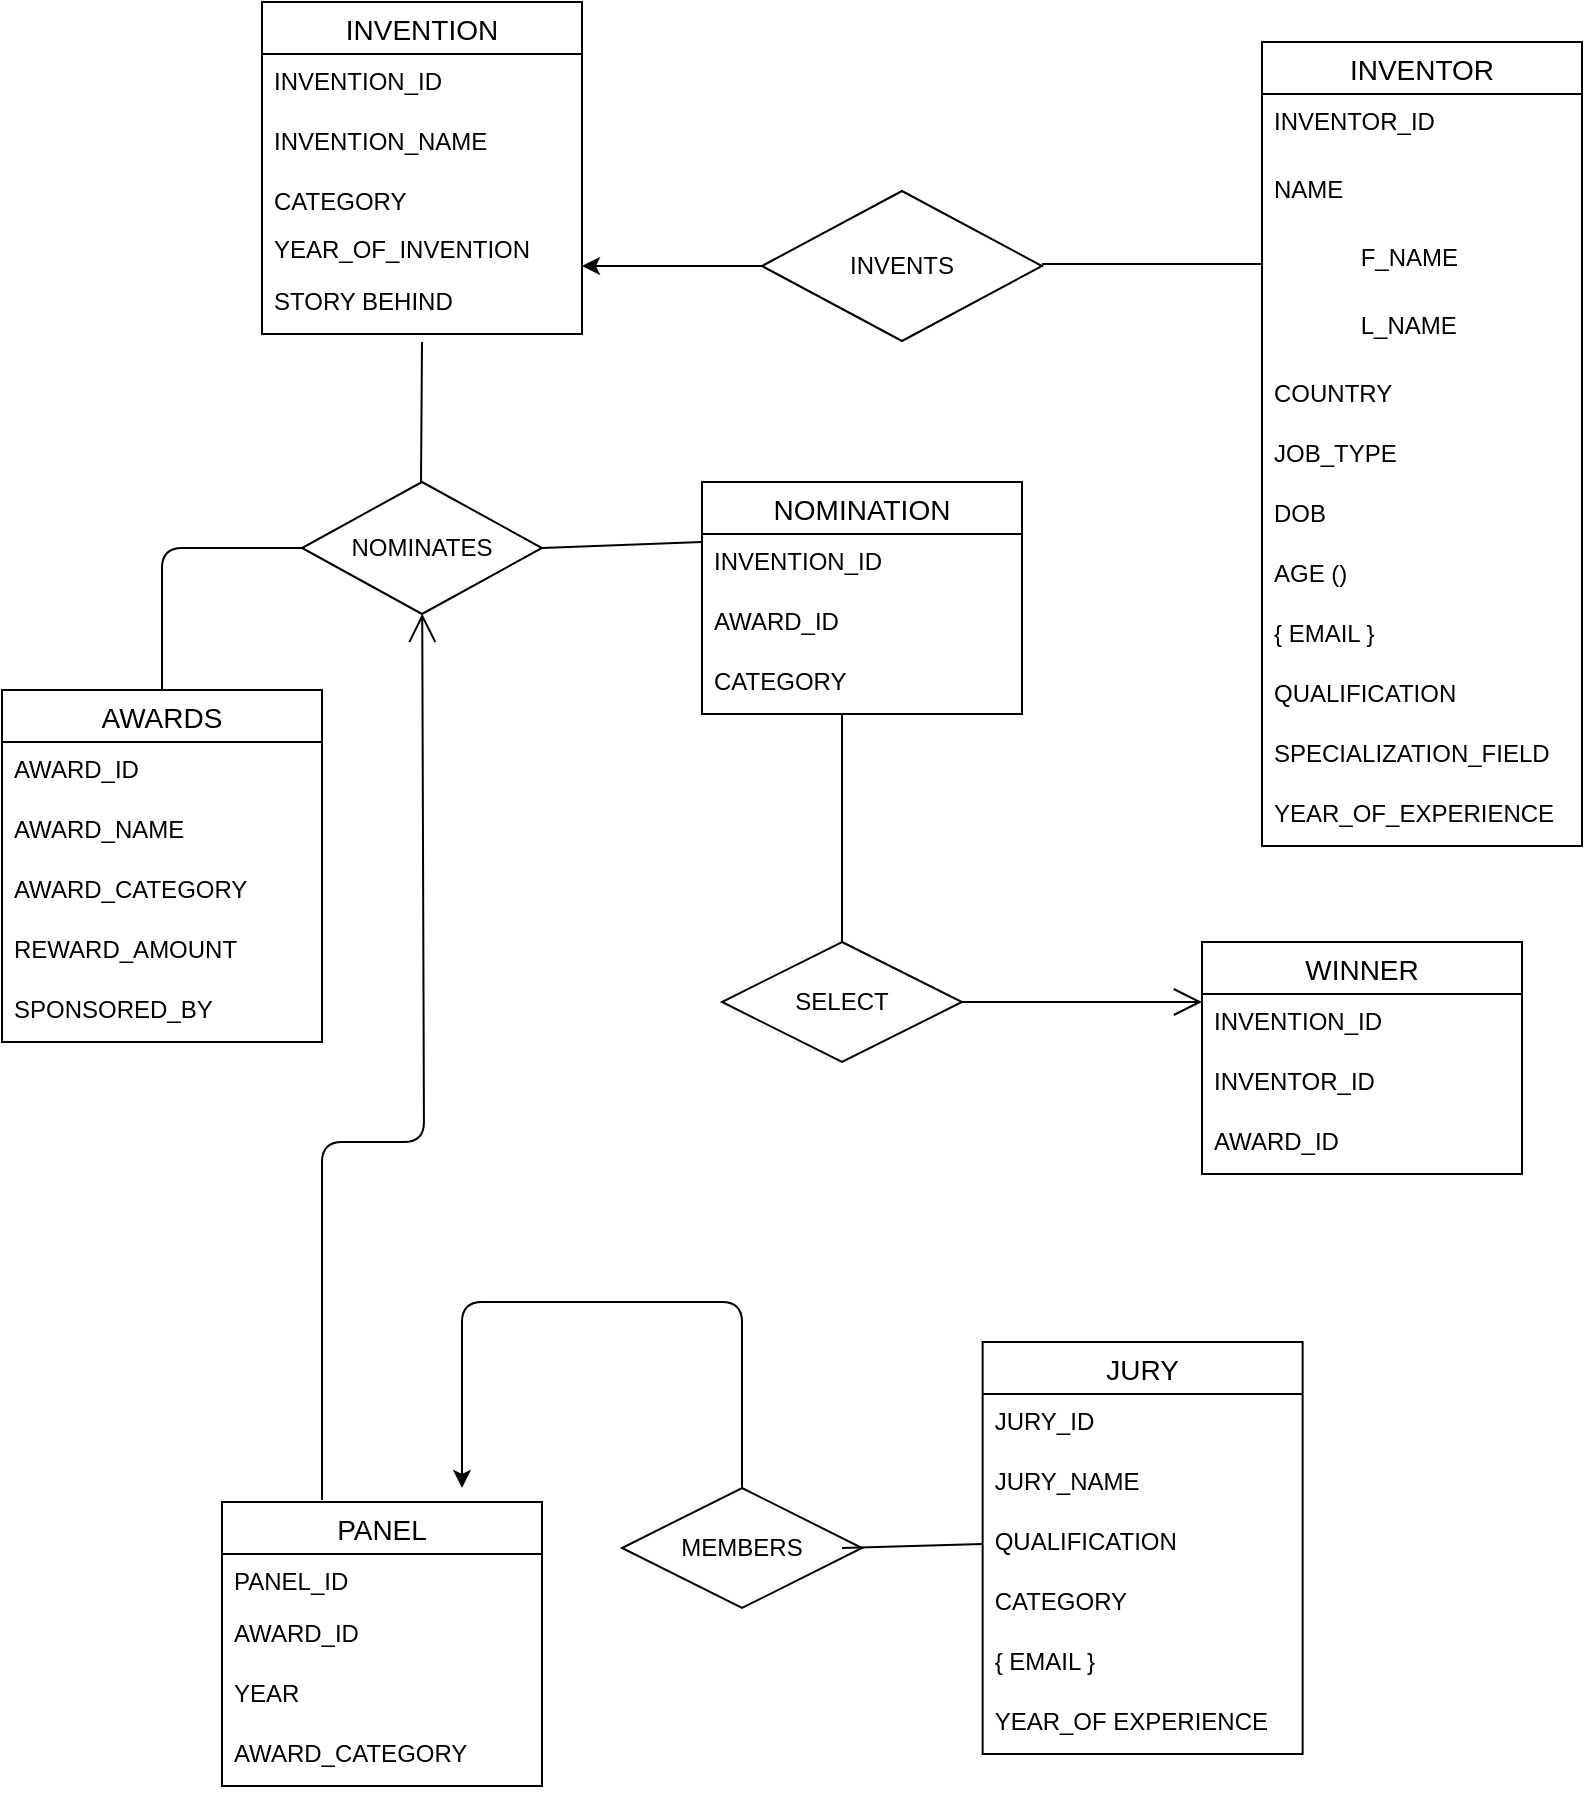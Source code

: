 <mxfile version="13.8.5" type="device"><diagram id="R2lEEEUBdFMjLlhIrx00" name="Page-1"><mxGraphModel dx="1730" dy="913" grid="1" gridSize="10" guides="1" tooltips="1" connect="1" arrows="1" fold="1" page="1" pageScale="1" pageWidth="850" pageHeight="1100" math="0" shadow="0" extFonts="Permanent Marker^https://fonts.googleapis.com/css?family=Permanent+Marker"><root><mxCell id="0"/><mxCell id="1" parent="0"/><mxCell id="_vW4q5VdoQdfVzFPZtJQ-1" style="edgeStyle=orthogonalEdgeStyle;rounded=0;orthogonalLoop=1;jettySize=auto;html=1;" edge="1" parent="1" source="_vW4q5VdoQdfVzFPZtJQ-2"><mxGeometry relative="1" as="geometry"><mxPoint x="510" y="762" as="targetPoint"/></mxGeometry></mxCell><mxCell id="_vW4q5VdoQdfVzFPZtJQ-2" value="INVENTS" style="shape=rhombus;perimeter=rhombusPerimeter;whiteSpace=wrap;html=1;align=center;" vertex="1" parent="1"><mxGeometry x="600" y="724.5" width="140" height="75" as="geometry"/></mxCell><mxCell id="_vW4q5VdoQdfVzFPZtJQ-3" value="" style="endArrow=none;html=1;entryX=0;entryY=0.5;entryDx=0;entryDy=0;" edge="1" parent="1" target="_vW4q5VdoQdfVzFPZtJQ-16"><mxGeometry width="50" height="50" relative="1" as="geometry"><mxPoint x="740" y="761" as="sourcePoint"/><mxPoint x="846" y="762" as="targetPoint"/></mxGeometry></mxCell><mxCell id="_vW4q5VdoQdfVzFPZtJQ-4" value="NOMINATES" style="shape=rhombus;perimeter=rhombusPerimeter;whiteSpace=wrap;html=1;align=center;" vertex="1" parent="1"><mxGeometry x="370" y="870" width="120" height="66" as="geometry"/></mxCell><mxCell id="_vW4q5VdoQdfVzFPZtJQ-5" value="" style="endArrow=none;html=1;" edge="1" parent="1"><mxGeometry width="50" height="50" relative="1" as="geometry"><mxPoint x="429.5" y="870" as="sourcePoint"/><mxPoint x="430" y="800" as="targetPoint"/></mxGeometry></mxCell><mxCell id="_vW4q5VdoQdfVzFPZtJQ-6" value="" style="endArrow=none;html=1;exitX=0.5;exitY=0;exitDx=0;exitDy=0;entryX=0;entryY=0.5;entryDx=0;entryDy=0;" edge="1" parent="1" source="_vW4q5VdoQdfVzFPZtJQ-26" target="_vW4q5VdoQdfVzFPZtJQ-4"><mxGeometry width="50" height="50" relative="1" as="geometry"><mxPoint x="380" y="986" as="sourcePoint"/><mxPoint x="430" y="936" as="targetPoint"/><Array as="points"><mxPoint x="300" y="903"/></Array></mxGeometry></mxCell><mxCell id="_vW4q5VdoQdfVzFPZtJQ-7" value="INVENTION" style="swimlane;fontStyle=0;childLayout=stackLayout;horizontal=1;startSize=26;horizontalStack=0;resizeParent=1;resizeParentMax=0;resizeLast=0;collapsible=1;marginBottom=0;align=center;fontSize=14;" vertex="1" parent="1"><mxGeometry x="350" y="630" width="160" height="166" as="geometry"/></mxCell><mxCell id="_vW4q5VdoQdfVzFPZtJQ-8" value="INVENTION_ID&#10;&#10;" style="text;strokeColor=none;fillColor=none;spacingLeft=4;spacingRight=4;overflow=hidden;rotatable=0;points=[[0,0.5],[1,0.5]];portConstraint=eastwest;fontSize=12;" vertex="1" parent="_vW4q5VdoQdfVzFPZtJQ-7"><mxGeometry y="26" width="160" height="30" as="geometry"/></mxCell><mxCell id="_vW4q5VdoQdfVzFPZtJQ-9" value="INVENTION_NAME" style="text;strokeColor=none;fillColor=none;spacingLeft=4;spacingRight=4;overflow=hidden;rotatable=0;points=[[0,0.5],[1,0.5]];portConstraint=eastwest;fontSize=12;" vertex="1" parent="_vW4q5VdoQdfVzFPZtJQ-7"><mxGeometry y="56" width="160" height="30" as="geometry"/></mxCell><mxCell id="_vW4q5VdoQdfVzFPZtJQ-10" value="CATEGORY" style="text;strokeColor=none;fillColor=none;spacingLeft=4;spacingRight=4;overflow=hidden;rotatable=0;points=[[0,0.5],[1,0.5]];portConstraint=eastwest;fontSize=12;" vertex="1" parent="_vW4q5VdoQdfVzFPZtJQ-7"><mxGeometry y="86" width="160" height="24" as="geometry"/></mxCell><mxCell id="_vW4q5VdoQdfVzFPZtJQ-11" value="YEAR_OF_INVENTION" style="text;strokeColor=none;fillColor=none;spacingLeft=4;spacingRight=4;overflow=hidden;rotatable=0;points=[[0,0.5],[1,0.5]];portConstraint=eastwest;fontSize=12;" vertex="1" parent="_vW4q5VdoQdfVzFPZtJQ-7"><mxGeometry y="110" width="160" height="26" as="geometry"/></mxCell><mxCell id="_vW4q5VdoQdfVzFPZtJQ-12" value="STORY BEHIND" style="text;strokeColor=none;fillColor=none;spacingLeft=4;spacingRight=4;overflow=hidden;rotatable=0;points=[[0,0.5],[1,0.5]];portConstraint=eastwest;fontSize=12;" vertex="1" parent="_vW4q5VdoQdfVzFPZtJQ-7"><mxGeometry y="136" width="160" height="30" as="geometry"/></mxCell><mxCell id="_vW4q5VdoQdfVzFPZtJQ-13" value="INVENTOR" style="swimlane;fontStyle=0;childLayout=stackLayout;horizontal=1;startSize=26;horizontalStack=0;resizeParent=1;resizeParentMax=0;resizeLast=0;collapsible=1;marginBottom=0;align=center;fontSize=14;" vertex="1" parent="1"><mxGeometry x="850" y="650" width="160" height="402" as="geometry"/></mxCell><mxCell id="_vW4q5VdoQdfVzFPZtJQ-14" value="INVENTOR_ID" style="text;strokeColor=none;fillColor=none;spacingLeft=4;spacingRight=4;overflow=hidden;rotatable=0;points=[[0,0.5],[1,0.5]];portConstraint=eastwest;fontSize=12;" vertex="1" parent="_vW4q5VdoQdfVzFPZtJQ-13"><mxGeometry y="26" width="160" height="34" as="geometry"/></mxCell><mxCell id="_vW4q5VdoQdfVzFPZtJQ-15" value="NAME" style="text;strokeColor=none;fillColor=none;spacingLeft=4;spacingRight=4;overflow=hidden;rotatable=0;points=[[0,0.5],[1,0.5]];portConstraint=eastwest;fontSize=12;" vertex="1" parent="_vW4q5VdoQdfVzFPZtJQ-13"><mxGeometry y="60" width="160" height="34" as="geometry"/></mxCell><mxCell id="_vW4q5VdoQdfVzFPZtJQ-16" value="             F_NAME" style="text;strokeColor=none;fillColor=none;spacingLeft=4;spacingRight=4;overflow=hidden;rotatable=0;points=[[0,0.5],[1,0.5]];portConstraint=eastwest;fontSize=12;" vertex="1" parent="_vW4q5VdoQdfVzFPZtJQ-13"><mxGeometry y="94" width="160" height="34" as="geometry"/></mxCell><mxCell id="_vW4q5VdoQdfVzFPZtJQ-17" value="             L_NAME" style="text;strokeColor=none;fillColor=none;spacingLeft=4;spacingRight=4;overflow=hidden;rotatable=0;points=[[0,0.5],[1,0.5]];portConstraint=eastwest;fontSize=12;" vertex="1" parent="_vW4q5VdoQdfVzFPZtJQ-13"><mxGeometry y="128" width="160" height="34" as="geometry"/></mxCell><mxCell id="_vW4q5VdoQdfVzFPZtJQ-18" value="COUNTRY" style="text;strokeColor=none;fillColor=none;spacingLeft=4;spacingRight=4;overflow=hidden;rotatable=0;points=[[0,0.5],[1,0.5]];portConstraint=eastwest;fontSize=12;" vertex="1" parent="_vW4q5VdoQdfVzFPZtJQ-13"><mxGeometry y="162" width="160" height="30" as="geometry"/></mxCell><mxCell id="_vW4q5VdoQdfVzFPZtJQ-19" value="JOB_TYPE" style="text;strokeColor=none;fillColor=none;spacingLeft=4;spacingRight=4;overflow=hidden;rotatable=0;points=[[0,0.5],[1,0.5]];portConstraint=eastwest;fontSize=12;" vertex="1" parent="_vW4q5VdoQdfVzFPZtJQ-13"><mxGeometry y="192" width="160" height="30" as="geometry"/></mxCell><mxCell id="_vW4q5VdoQdfVzFPZtJQ-20" value="DOB" style="text;strokeColor=none;fillColor=none;spacingLeft=4;spacingRight=4;overflow=hidden;rotatable=0;points=[[0,0.5],[1,0.5]];portConstraint=eastwest;fontSize=12;" vertex="1" parent="_vW4q5VdoQdfVzFPZtJQ-13"><mxGeometry y="222" width="160" height="30" as="geometry"/></mxCell><mxCell id="_vW4q5VdoQdfVzFPZtJQ-21" value="AGE ()" style="text;strokeColor=none;fillColor=none;spacingLeft=4;spacingRight=4;overflow=hidden;rotatable=0;points=[[0,0.5],[1,0.5]];portConstraint=eastwest;fontSize=12;" vertex="1" parent="_vW4q5VdoQdfVzFPZtJQ-13"><mxGeometry y="252" width="160" height="30" as="geometry"/></mxCell><mxCell id="_vW4q5VdoQdfVzFPZtJQ-22" value="{ EMAIL }" style="text;strokeColor=none;fillColor=none;spacingLeft=4;spacingRight=4;overflow=hidden;rotatable=0;points=[[0,0.5],[1,0.5]];portConstraint=eastwest;fontSize=12;" vertex="1" parent="_vW4q5VdoQdfVzFPZtJQ-13"><mxGeometry y="282" width="160" height="30" as="geometry"/></mxCell><mxCell id="_vW4q5VdoQdfVzFPZtJQ-23" value="QUALIFICATION" style="text;strokeColor=none;fillColor=none;spacingLeft=4;spacingRight=4;overflow=hidden;rotatable=0;points=[[0,0.5],[1,0.5]];portConstraint=eastwest;fontSize=12;" vertex="1" parent="_vW4q5VdoQdfVzFPZtJQ-13"><mxGeometry y="312" width="160" height="30" as="geometry"/></mxCell><mxCell id="_vW4q5VdoQdfVzFPZtJQ-24" value="SPECIALIZATION_FIELD" style="text;strokeColor=none;fillColor=none;spacingLeft=4;spacingRight=4;overflow=hidden;rotatable=0;points=[[0,0.5],[1,0.5]];portConstraint=eastwest;fontSize=12;" vertex="1" parent="_vW4q5VdoQdfVzFPZtJQ-13"><mxGeometry y="342" width="160" height="30" as="geometry"/></mxCell><mxCell id="_vW4q5VdoQdfVzFPZtJQ-25" value="YEAR_OF_EXPERIENCE" style="text;strokeColor=none;fillColor=none;spacingLeft=4;spacingRight=4;overflow=hidden;rotatable=0;points=[[0,0.5],[1,0.5]];portConstraint=eastwest;fontSize=12;" vertex="1" parent="_vW4q5VdoQdfVzFPZtJQ-13"><mxGeometry y="372" width="160" height="30" as="geometry"/></mxCell><mxCell id="_vW4q5VdoQdfVzFPZtJQ-26" value="AWARDS" style="swimlane;fontStyle=0;childLayout=stackLayout;horizontal=1;startSize=26;horizontalStack=0;resizeParent=1;resizeParentMax=0;resizeLast=0;collapsible=1;marginBottom=0;align=center;fontSize=14;" vertex="1" parent="1"><mxGeometry x="220" y="974" width="160" height="176" as="geometry"/></mxCell><mxCell id="_vW4q5VdoQdfVzFPZtJQ-27" value="AWARD_ID" style="text;strokeColor=none;fillColor=none;spacingLeft=4;spacingRight=4;overflow=hidden;rotatable=0;points=[[0,0.5],[1,0.5]];portConstraint=eastwest;fontSize=12;" vertex="1" parent="_vW4q5VdoQdfVzFPZtJQ-26"><mxGeometry y="26" width="160" height="30" as="geometry"/></mxCell><mxCell id="_vW4q5VdoQdfVzFPZtJQ-28" value="AWARD_NAME" style="text;strokeColor=none;fillColor=none;spacingLeft=4;spacingRight=4;overflow=hidden;rotatable=0;points=[[0,0.5],[1,0.5]];portConstraint=eastwest;fontSize=12;" vertex="1" parent="_vW4q5VdoQdfVzFPZtJQ-26"><mxGeometry y="56" width="160" height="30" as="geometry"/></mxCell><mxCell id="_vW4q5VdoQdfVzFPZtJQ-29" value="AWARD_CATEGORY" style="text;strokeColor=none;fillColor=none;spacingLeft=4;spacingRight=4;overflow=hidden;rotatable=0;points=[[0,0.5],[1,0.5]];portConstraint=eastwest;fontSize=12;" vertex="1" parent="_vW4q5VdoQdfVzFPZtJQ-26"><mxGeometry y="86" width="160" height="30" as="geometry"/></mxCell><mxCell id="_vW4q5VdoQdfVzFPZtJQ-30" value="REWARD_AMOUNT" style="text;strokeColor=none;fillColor=none;spacingLeft=4;spacingRight=4;overflow=hidden;rotatable=0;points=[[0,0.5],[1,0.5]];portConstraint=eastwest;fontSize=12;" vertex="1" parent="_vW4q5VdoQdfVzFPZtJQ-26"><mxGeometry y="116" width="160" height="30" as="geometry"/></mxCell><mxCell id="_vW4q5VdoQdfVzFPZtJQ-31" value="SPONSORED_BY" style="text;strokeColor=none;fillColor=none;spacingLeft=4;spacingRight=4;overflow=hidden;rotatable=0;points=[[0,0.5],[1,0.5]];portConstraint=eastwest;fontSize=12;" vertex="1" parent="_vW4q5VdoQdfVzFPZtJQ-26"><mxGeometry y="146" width="160" height="30" as="geometry"/></mxCell><mxCell id="_vW4q5VdoQdfVzFPZtJQ-32" value="JURY" style="swimlane;fontStyle=0;childLayout=stackLayout;horizontal=1;startSize=26;horizontalStack=0;resizeParent=1;resizeParentMax=0;resizeLast=0;collapsible=1;marginBottom=0;align=center;fontSize=14;fillColor=none;gradientColor=none;" vertex="1" parent="1"><mxGeometry x="710.32" y="1300" width="160" height="206" as="geometry"/></mxCell><mxCell id="_vW4q5VdoQdfVzFPZtJQ-33" value="JURY_ID" style="text;strokeColor=none;fillColor=none;spacingLeft=4;spacingRight=4;overflow=hidden;rotatable=0;points=[[0,0.5],[1,0.5]];portConstraint=eastwest;fontSize=12;" vertex="1" parent="_vW4q5VdoQdfVzFPZtJQ-32"><mxGeometry y="26" width="160" height="30" as="geometry"/></mxCell><mxCell id="_vW4q5VdoQdfVzFPZtJQ-34" value="JURY_NAME" style="text;strokeColor=none;fillColor=none;spacingLeft=4;spacingRight=4;overflow=hidden;rotatable=0;points=[[0,0.5],[1,0.5]];portConstraint=eastwest;fontSize=12;" vertex="1" parent="_vW4q5VdoQdfVzFPZtJQ-32"><mxGeometry y="56" width="160" height="30" as="geometry"/></mxCell><mxCell id="_vW4q5VdoQdfVzFPZtJQ-38" value="QUALIFICATION" style="text;strokeColor=none;fillColor=none;spacingLeft=4;spacingRight=4;overflow=hidden;rotatable=0;points=[[0,0.5],[1,0.5]];portConstraint=eastwest;fontSize=12;" vertex="1" parent="_vW4q5VdoQdfVzFPZtJQ-32"><mxGeometry y="86" width="160" height="30" as="geometry"/></mxCell><mxCell id="_vW4q5VdoQdfVzFPZtJQ-37" value="CATEGORY" style="text;strokeColor=none;fillColor=none;spacingLeft=4;spacingRight=4;overflow=hidden;rotatable=0;points=[[0,0.5],[1,0.5]];portConstraint=eastwest;fontSize=12;" vertex="1" parent="_vW4q5VdoQdfVzFPZtJQ-32"><mxGeometry y="116" width="160" height="30" as="geometry"/></mxCell><mxCell id="_vW4q5VdoQdfVzFPZtJQ-36" value="{ EMAIL }" style="text;strokeColor=none;fillColor=none;spacingLeft=4;spacingRight=4;overflow=hidden;rotatable=0;points=[[0,0.5],[1,0.5]];portConstraint=eastwest;fontSize=12;" vertex="1" parent="_vW4q5VdoQdfVzFPZtJQ-32"><mxGeometry y="146" width="160" height="30" as="geometry"/></mxCell><mxCell id="_vW4q5VdoQdfVzFPZtJQ-35" value="YEAR_OF EXPERIENCE" style="text;strokeColor=none;fillColor=none;spacingLeft=4;spacingRight=4;overflow=hidden;rotatable=0;points=[[0,0.5],[1,0.5]];portConstraint=eastwest;fontSize=12;" vertex="1" parent="_vW4q5VdoQdfVzFPZtJQ-32"><mxGeometry y="176" width="160" height="30" as="geometry"/></mxCell><mxCell id="_vW4q5VdoQdfVzFPZtJQ-39" style="edgeStyle=orthogonalEdgeStyle;rounded=0;orthogonalLoop=1;jettySize=auto;html=1;exitX=0.5;exitY=1;exitDx=0;exitDy=0;" edge="1" parent="1"><mxGeometry relative="1" as="geometry"><mxPoint x="690" y="1030" as="sourcePoint"/><mxPoint x="690" y="1030" as="targetPoint"/></mxGeometry></mxCell><mxCell id="_vW4q5VdoQdfVzFPZtJQ-40" value="NOMINATION" style="swimlane;fontStyle=0;childLayout=stackLayout;horizontal=1;startSize=26;horizontalStack=0;resizeParent=1;resizeParentMax=0;resizeLast=0;collapsible=1;marginBottom=0;align=center;fontSize=14;fillColor=none;gradientColor=none;" vertex="1" parent="1"><mxGeometry x="570" y="870" width="160" height="116" as="geometry"/></mxCell><mxCell id="_vW4q5VdoQdfVzFPZtJQ-41" value="INVENTION_ID" style="text;strokeColor=none;fillColor=none;spacingLeft=4;spacingRight=4;overflow=hidden;rotatable=0;points=[[0,0.5],[1,0.5]];portConstraint=eastwest;fontSize=12;" vertex="1" parent="_vW4q5VdoQdfVzFPZtJQ-40"><mxGeometry y="26" width="160" height="30" as="geometry"/></mxCell><mxCell id="_vW4q5VdoQdfVzFPZtJQ-42" value="AWARD_ID" style="text;strokeColor=none;fillColor=none;spacingLeft=4;spacingRight=4;overflow=hidden;rotatable=0;points=[[0,0.5],[1,0.5]];portConstraint=eastwest;fontSize=12;" vertex="1" parent="_vW4q5VdoQdfVzFPZtJQ-40"><mxGeometry y="56" width="160" height="30" as="geometry"/></mxCell><mxCell id="_vW4q5VdoQdfVzFPZtJQ-43" value="CATEGORY" style="text;strokeColor=none;fillColor=none;spacingLeft=4;spacingRight=4;overflow=hidden;rotatable=0;points=[[0,0.5],[1,0.5]];portConstraint=eastwest;fontSize=12;" vertex="1" parent="_vW4q5VdoQdfVzFPZtJQ-40"><mxGeometry y="86" width="160" height="30" as="geometry"/></mxCell><mxCell id="_vW4q5VdoQdfVzFPZtJQ-53" value="PANEL" style="swimlane;fontStyle=0;childLayout=stackLayout;horizontal=1;startSize=26;horizontalStack=0;resizeParent=1;resizeParentMax=0;resizeLast=0;collapsible=1;marginBottom=0;align=center;fontSize=14;" vertex="1" parent="1"><mxGeometry x="330" y="1380" width="160" height="142" as="geometry"/></mxCell><mxCell id="_vW4q5VdoQdfVzFPZtJQ-54" value="PANEL_ID" style="text;strokeColor=none;fillColor=none;spacingLeft=4;spacingRight=4;overflow=hidden;rotatable=0;points=[[0,0.5],[1,0.5]];portConstraint=eastwest;fontSize=12;" vertex="1" parent="_vW4q5VdoQdfVzFPZtJQ-53"><mxGeometry y="26" width="160" height="26" as="geometry"/></mxCell><mxCell id="_vW4q5VdoQdfVzFPZtJQ-55" value="AWARD_ID" style="text;strokeColor=none;fillColor=none;spacingLeft=4;spacingRight=4;overflow=hidden;rotatable=0;points=[[0,0.5],[1,0.5]];portConstraint=eastwest;fontSize=12;" vertex="1" parent="_vW4q5VdoQdfVzFPZtJQ-53"><mxGeometry y="52" width="160" height="30" as="geometry"/></mxCell><mxCell id="_vW4q5VdoQdfVzFPZtJQ-56" value="YEAR" style="text;strokeColor=none;fillColor=none;spacingLeft=4;spacingRight=4;overflow=hidden;rotatable=0;points=[[0,0.5],[1,0.5]];portConstraint=eastwest;fontSize=12;" vertex="1" parent="_vW4q5VdoQdfVzFPZtJQ-53"><mxGeometry y="82" width="160" height="30" as="geometry"/></mxCell><mxCell id="_vW4q5VdoQdfVzFPZtJQ-57" value="AWARD_CATEGORY" style="text;strokeColor=none;fillColor=none;spacingLeft=4;spacingRight=4;overflow=hidden;rotatable=0;points=[[0,0.5],[1,0.5]];portConstraint=eastwest;fontSize=12;" vertex="1" parent="_vW4q5VdoQdfVzFPZtJQ-53"><mxGeometry y="112" width="160" height="30" as="geometry"/></mxCell><mxCell id="_vW4q5VdoQdfVzFPZtJQ-58" value="MEMBERS" style="shape=rhombus;perimeter=rhombusPerimeter;whiteSpace=wrap;html=1;align=center;" vertex="1" parent="1"><mxGeometry x="530" y="1373" width="120" height="60" as="geometry"/></mxCell><mxCell id="_vW4q5VdoQdfVzFPZtJQ-59" value="" style="endArrow=classic;html=1;exitX=0.5;exitY=0;exitDx=0;exitDy=0;" edge="1" parent="1" source="_vW4q5VdoQdfVzFPZtJQ-58"><mxGeometry width="50" height="50" relative="1" as="geometry"><mxPoint x="599.68" y="1200" as="sourcePoint"/><mxPoint x="450" y="1373" as="targetPoint"/><Array as="points"><mxPoint x="590" y="1280"/><mxPoint x="450" y="1280"/></Array></mxGeometry></mxCell><mxCell id="_vW4q5VdoQdfVzFPZtJQ-60" value="" style="endArrow=none;html=1;exitX=1;exitY=0.5;exitDx=0;exitDy=0;entryX=0;entryY=0.5;entryDx=0;entryDy=0;" edge="1" parent="1" target="_vW4q5VdoQdfVzFPZtJQ-38"><mxGeometry width="50" height="50" relative="1" as="geometry"><mxPoint x="640.0" y="1403" as="sourcePoint"/><mxPoint x="700" y="1300" as="targetPoint"/></mxGeometry></mxCell><mxCell id="_vW4q5VdoQdfVzFPZtJQ-61" value="" style="endArrow=open;endFill=1;endSize=12;html=1;" edge="1" parent="1" target="_vW4q5VdoQdfVzFPZtJQ-4"><mxGeometry width="160" relative="1" as="geometry"><mxPoint x="380" y="1379" as="sourcePoint"/><mxPoint x="710" y="1030" as="targetPoint"/><Array as="points"><mxPoint x="380" y="1200"/><mxPoint x="431" y="1200"/></Array></mxGeometry></mxCell><mxCell id="_vW4q5VdoQdfVzFPZtJQ-64" value="WINNER" style="swimlane;fontStyle=0;childLayout=stackLayout;horizontal=1;startSize=26;horizontalStack=0;resizeParent=1;resizeParentMax=0;resizeLast=0;collapsible=1;marginBottom=0;align=center;fontSize=14;" vertex="1" parent="1"><mxGeometry x="820" y="1100" width="160" height="116" as="geometry"/></mxCell><mxCell id="_vW4q5VdoQdfVzFPZtJQ-65" value="INVENTION_ID" style="text;strokeColor=none;fillColor=none;spacingLeft=4;spacingRight=4;overflow=hidden;rotatable=0;points=[[0,0.5],[1,0.5]];portConstraint=eastwest;fontSize=12;" vertex="1" parent="_vW4q5VdoQdfVzFPZtJQ-64"><mxGeometry y="26" width="160" height="30" as="geometry"/></mxCell><mxCell id="_vW4q5VdoQdfVzFPZtJQ-66" value="INVENTOR_ID" style="text;strokeColor=none;fillColor=none;spacingLeft=4;spacingRight=4;overflow=hidden;rotatable=0;points=[[0,0.5],[1,0.5]];portConstraint=eastwest;fontSize=12;" vertex="1" parent="_vW4q5VdoQdfVzFPZtJQ-64"><mxGeometry y="56" width="160" height="30" as="geometry"/></mxCell><mxCell id="_vW4q5VdoQdfVzFPZtJQ-67" value="AWARD_ID" style="text;strokeColor=none;fillColor=none;spacingLeft=4;spacingRight=4;overflow=hidden;rotatable=0;points=[[0,0.5],[1,0.5]];portConstraint=eastwest;fontSize=12;" vertex="1" parent="_vW4q5VdoQdfVzFPZtJQ-64"><mxGeometry y="86" width="160" height="30" as="geometry"/></mxCell><mxCell id="_vW4q5VdoQdfVzFPZtJQ-68" value="SELECT" style="shape=rhombus;perimeter=rhombusPerimeter;whiteSpace=wrap;html=1;align=center;" vertex="1" parent="1"><mxGeometry x="580" y="1100" width="120" height="60" as="geometry"/></mxCell><mxCell id="_vW4q5VdoQdfVzFPZtJQ-70" value="" style="endArrow=none;html=1;rounded=0;exitX=0.5;exitY=0;exitDx=0;exitDy=0;" edge="1" parent="1" source="_vW4q5VdoQdfVzFPZtJQ-68"><mxGeometry relative="1" as="geometry"><mxPoint x="630" y="1058" as="sourcePoint"/><mxPoint x="640" y="986" as="targetPoint"/></mxGeometry></mxCell><mxCell id="_vW4q5VdoQdfVzFPZtJQ-74" value="" style="endArrow=open;endFill=1;endSize=12;html=1;exitX=1;exitY=0.5;exitDx=0;exitDy=0;" edge="1" parent="1" source="_vW4q5VdoQdfVzFPZtJQ-68"><mxGeometry width="160" relative="1" as="geometry"><mxPoint x="710" y="1140" as="sourcePoint"/><mxPoint x="820" y="1130" as="targetPoint"/></mxGeometry></mxCell><mxCell id="_vW4q5VdoQdfVzFPZtJQ-75" value="" style="endArrow=none;html=1;rounded=0;entryX=0;entryY=0.133;entryDx=0;entryDy=0;entryPerimeter=0;exitX=1;exitY=0.5;exitDx=0;exitDy=0;" edge="1" parent="1" source="_vW4q5VdoQdfVzFPZtJQ-4" target="_vW4q5VdoQdfVzFPZtJQ-41"><mxGeometry relative="1" as="geometry"><mxPoint x="480" y="900" as="sourcePoint"/><mxPoint x="640" y="900" as="targetPoint"/></mxGeometry></mxCell></root></mxGraphModel></diagram></mxfile>